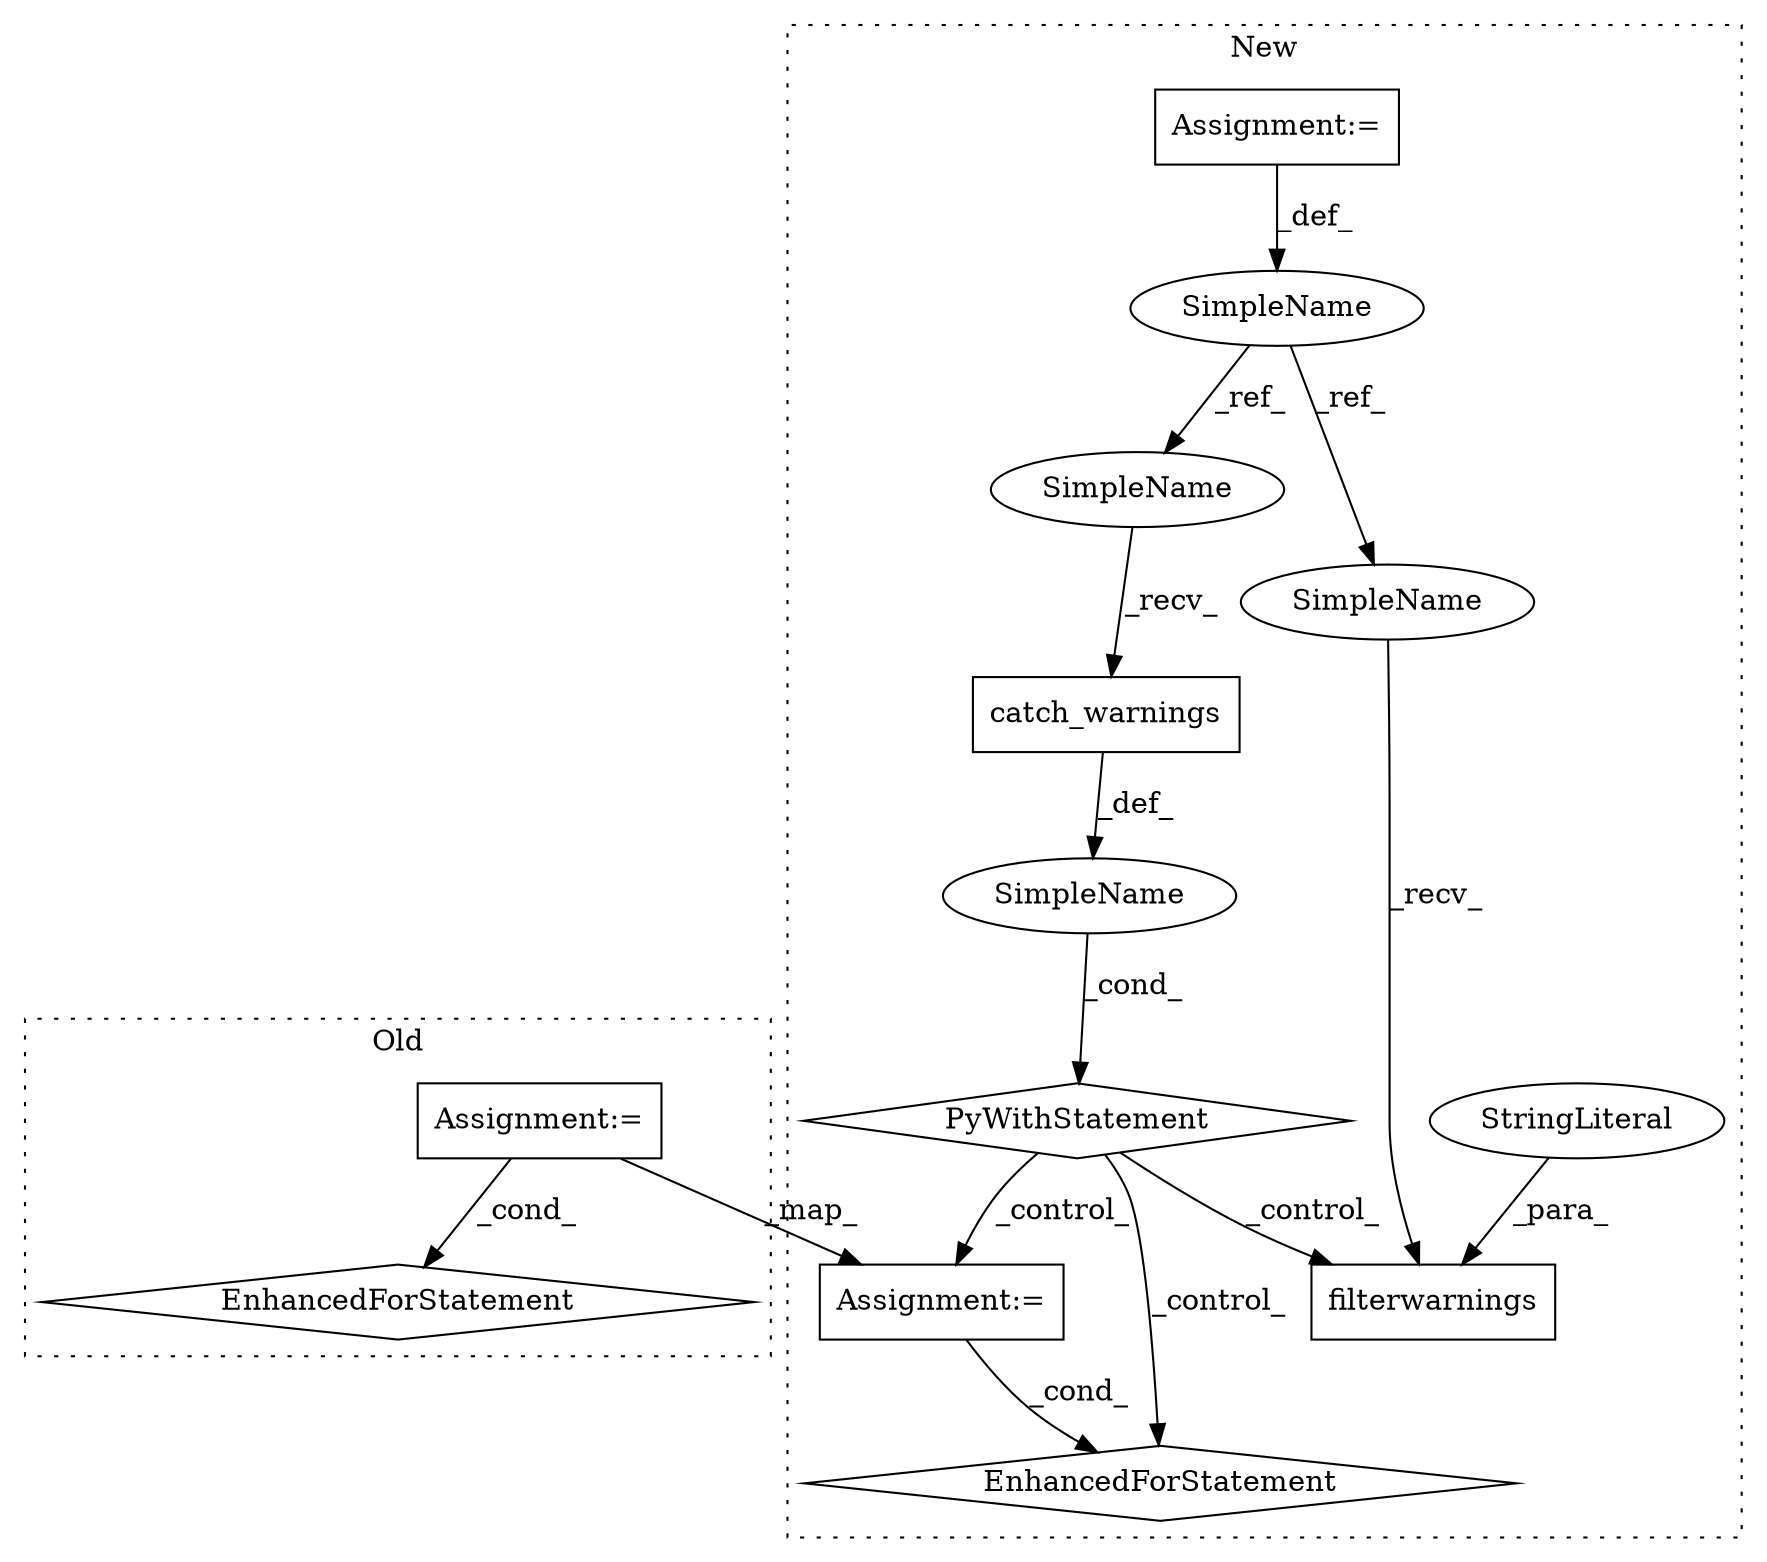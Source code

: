 digraph G {
subgraph cluster0 {
1 [label="EnhancedForStatement" a="70" s="25716,25789" l="57,2" shape="diamond"];
11 [label="Assignment:=" a="7" s="25716,25789" l="57,2" shape="box"];
label = "Old";
style="dotted";
}
subgraph cluster1 {
2 [label="filterwarnings" a="32" s="25810,25856" l="15,1" shape="box"];
3 [label="SimpleName" a="42" s="" l="" shape="ellipse"];
4 [label="EnhancedForStatement" a="70" s="25867,25944" l="61,2" shape="diamond"];
5 [label="PyWithStatement" a="104" s="25754,25789" l="10,2" shape="diamond"];
6 [label="SimpleName" a="42" s="25693" l="8" shape="ellipse"];
7 [label="catch_warnings" a="32" s="25773" l="16" shape="box"];
8 [label="StringLiteral" a="45" s="25825" l="8" shape="ellipse"];
9 [label="Assignment:=" a="7" s="25693" l="8" shape="box"];
10 [label="Assignment:=" a="7" s="25867,25944" l="61,2" shape="box"];
12 [label="SimpleName" a="42" s="25764" l="8" shape="ellipse"];
13 [label="SimpleName" a="42" s="25801" l="8" shape="ellipse"];
label = "New";
style="dotted";
}
3 -> 5 [label="_cond_"];
5 -> 2 [label="_control_"];
5 -> 4 [label="_control_"];
5 -> 10 [label="_control_"];
6 -> 12 [label="_ref_"];
6 -> 13 [label="_ref_"];
7 -> 3 [label="_def_"];
8 -> 2 [label="_para_"];
9 -> 6 [label="_def_"];
10 -> 4 [label="_cond_"];
11 -> 1 [label="_cond_"];
11 -> 10 [label="_map_"];
12 -> 7 [label="_recv_"];
13 -> 2 [label="_recv_"];
}